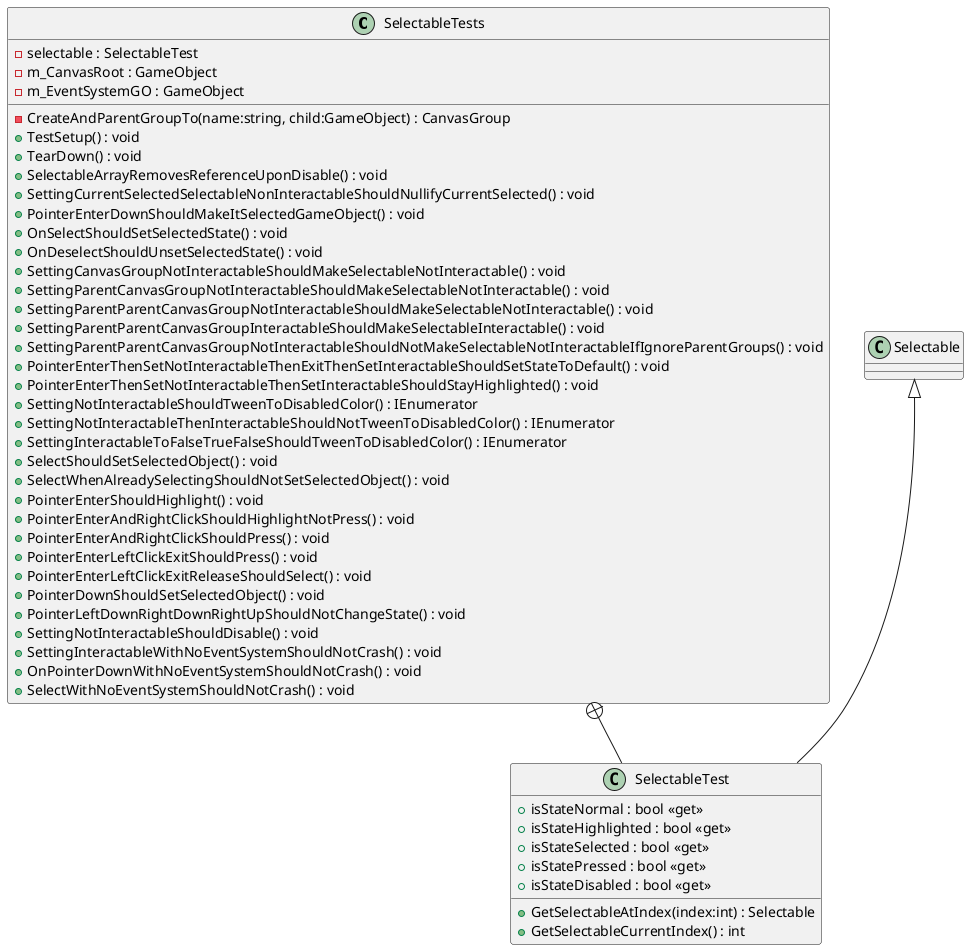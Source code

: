 @startuml
class SelectableTests {
    - selectable : SelectableTest
    - m_CanvasRoot : GameObject
    - m_EventSystemGO : GameObject
    - CreateAndParentGroupTo(name:string, child:GameObject) : CanvasGroup
    + TestSetup() : void
    + TearDown() : void
    + SelectableArrayRemovesReferenceUponDisable() : void
    + SettingCurrentSelectedSelectableNonInteractableShouldNullifyCurrentSelected() : void
    + PointerEnterDownShouldMakeItSelectedGameObject() : void
    + OnSelectShouldSetSelectedState() : void
    + OnDeselectShouldUnsetSelectedState() : void
    + SettingCanvasGroupNotInteractableShouldMakeSelectableNotInteractable() : void
    + SettingParentCanvasGroupNotInteractableShouldMakeSelectableNotInteractable() : void
    + SettingParentParentCanvasGroupNotInteractableShouldMakeSelectableNotInteractable() : void
    + SettingParentParentCanvasGroupInteractableShouldMakeSelectableInteractable() : void
    + SettingParentParentCanvasGroupNotInteractableShouldNotMakeSelectableNotInteractableIfIgnoreParentGroups() : void
    + PointerEnterThenSetNotInteractableThenExitThenSetInteractableShouldSetStateToDefault() : void
    + PointerEnterThenSetNotInteractableThenSetInteractableShouldStayHighlighted() : void
    + SettingNotInteractableShouldTweenToDisabledColor() : IEnumerator
    + SettingNotInteractableThenInteractableShouldNotTweenToDisabledColor() : IEnumerator
    + SettingInteractableToFalseTrueFalseShouldTweenToDisabledColor() : IEnumerator
    + SelectShouldSetSelectedObject() : void
    + SelectWhenAlreadySelectingShouldNotSetSelectedObject() : void
    + PointerEnterShouldHighlight() : void
    + PointerEnterAndRightClickShouldHighlightNotPress() : void
    + PointerEnterAndRightClickShouldPress() : void
    + PointerEnterLeftClickExitShouldPress() : void
    + PointerEnterLeftClickExitReleaseShouldSelect() : void
    + PointerDownShouldSetSelectedObject() : void
    + PointerLeftDownRightDownRightUpShouldNotChangeState() : void
    + SettingNotInteractableShouldDisable() : void
    + SettingInteractableWithNoEventSystemShouldNotCrash() : void
    + OnPointerDownWithNoEventSystemShouldNotCrash() : void
    + SelectWithNoEventSystemShouldNotCrash() : void
}
class SelectableTest {
    + isStateNormal : bool <<get>>
    + isStateHighlighted : bool <<get>>
    + isStateSelected : bool <<get>>
    + isStatePressed : bool <<get>>
    + isStateDisabled : bool <<get>>
    + GetSelectableAtIndex(index:int) : Selectable
    + GetSelectableCurrentIndex() : int
}
SelectableTests +-- SelectableTest
Selectable <|-- SelectableTest
@enduml
